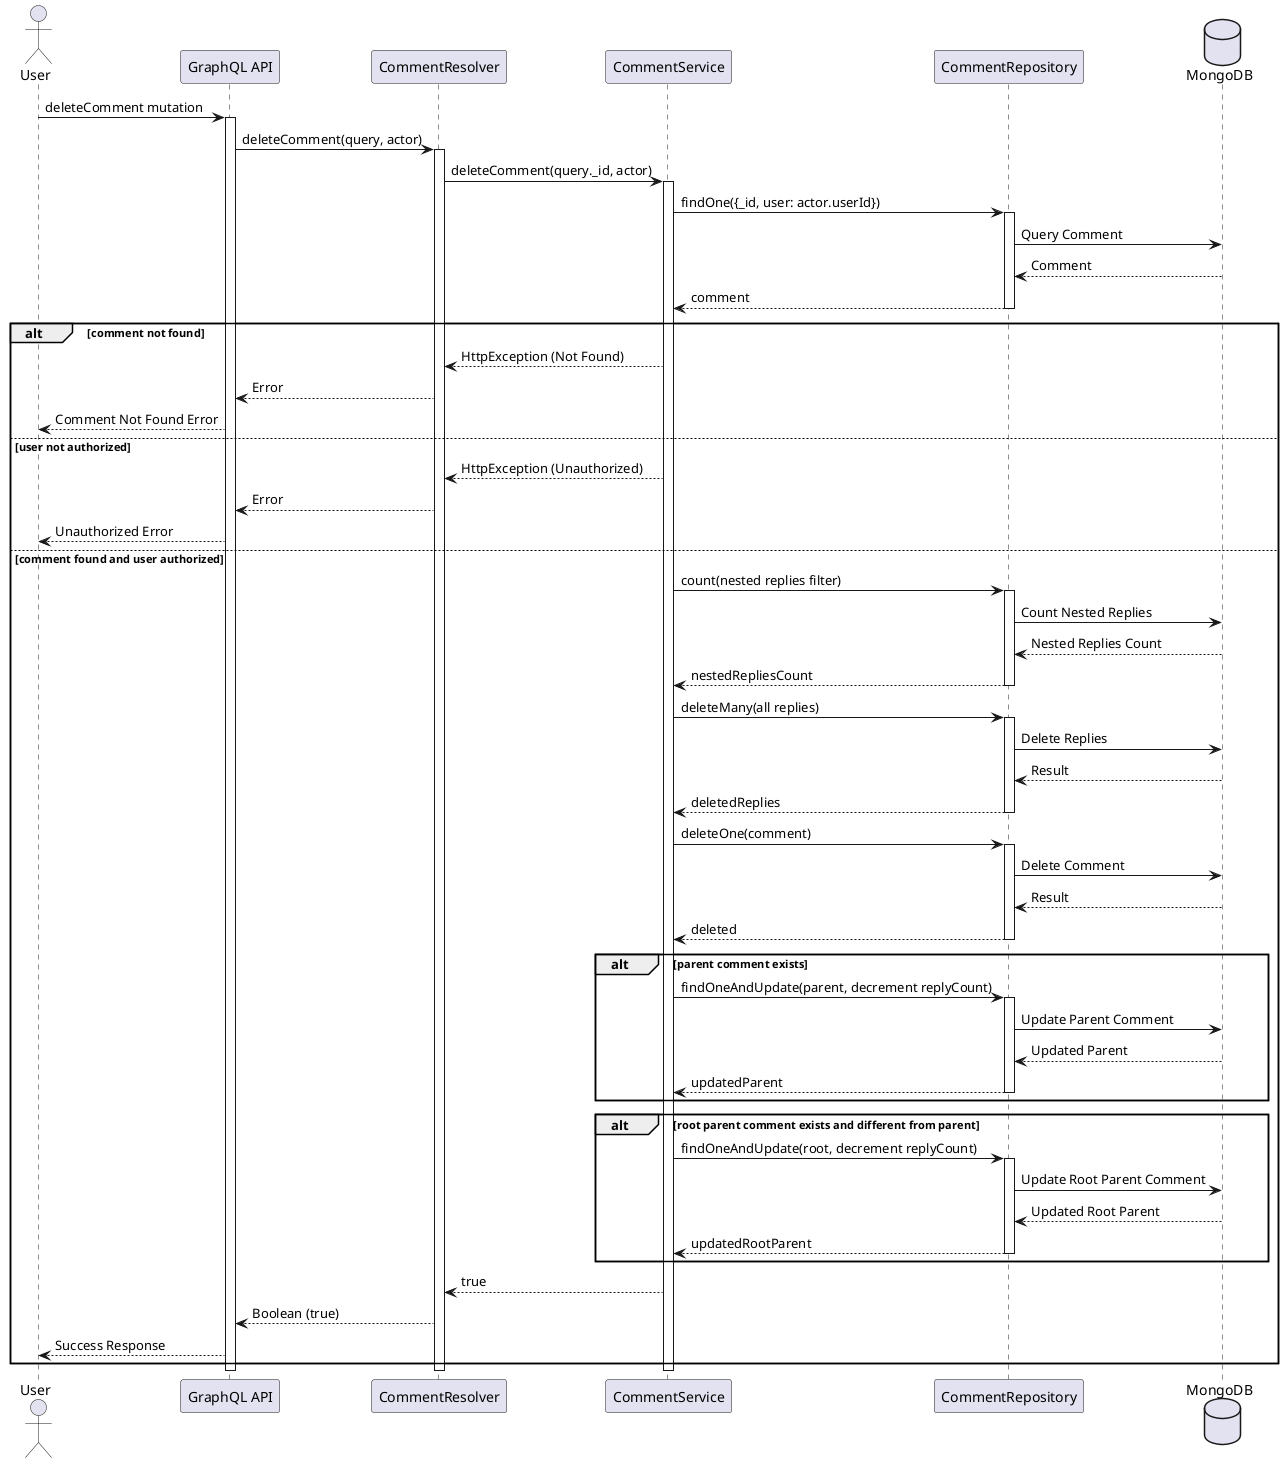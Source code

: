@startuml Delete Comment Flow

actor User
participant "GraphQL API" as API
participant "CommentResolver" as Resolver
participant "CommentService" as Service
participant "CommentRepository" as Repository
database "MongoDB" as DB

User -> API: deleteComment mutation
activate API

API -> Resolver: deleteComment(query, actor)
activate Resolver

Resolver -> Service: deleteComment(query._id, actor)
activate Service

Service -> Repository: findOne({_id, user: actor.userId})
activate Repository
Repository -> DB: Query Comment
DB --> Repository: Comment
Repository --> Service: comment
deactivate Repository

alt comment not found
    Service --> Resolver: HttpException (Not Found)
    Resolver --> API: Error
    API --> User: Comment Not Found Error
else user not authorized
    Service --> Resolver: HttpException (Unauthorized)
    Resolver --> API: Error
    API --> User: Unauthorized Error
else comment found and user authorized
    Service -> Repository: count(nested replies filter)
    activate Repository
    Repository -> DB: Count Nested Replies
    DB --> Repository: Nested Replies Count
    Repository --> Service: nestedRepliesCount
    deactivate Repository
    
    Service -> Repository: deleteMany(all replies)
    activate Repository
    Repository -> DB: Delete Replies
    DB --> Repository: Result
    Repository --> Service: deletedReplies
    deactivate Repository
    
    Service -> Repository: deleteOne(comment)
    activate Repository
    Repository -> DB: Delete Comment
    DB --> Repository: Result
    Repository --> Service: deleted
    deactivate Repository
    
    alt parent comment exists
        Service -> Repository: findOneAndUpdate(parent, decrement replyCount)
        activate Repository
        Repository -> DB: Update Parent Comment
        DB --> Repository: Updated Parent
        Repository --> Service: updatedParent
        deactivate Repository
    end
    
    alt root parent comment exists and different from parent
        Service -> Repository: findOneAndUpdate(root, decrement replyCount)
        activate Repository
        Repository -> DB: Update Root Parent Comment
        DB --> Repository: Updated Root Parent
        Repository --> Service: updatedRootParent
        deactivate Repository
    end
    
    Service --> Resolver: true
    Resolver --> API: Boolean (true)
    API --> User: Success Response
end

deactivate Service
deactivate Resolver
deactivate API

@enduml 